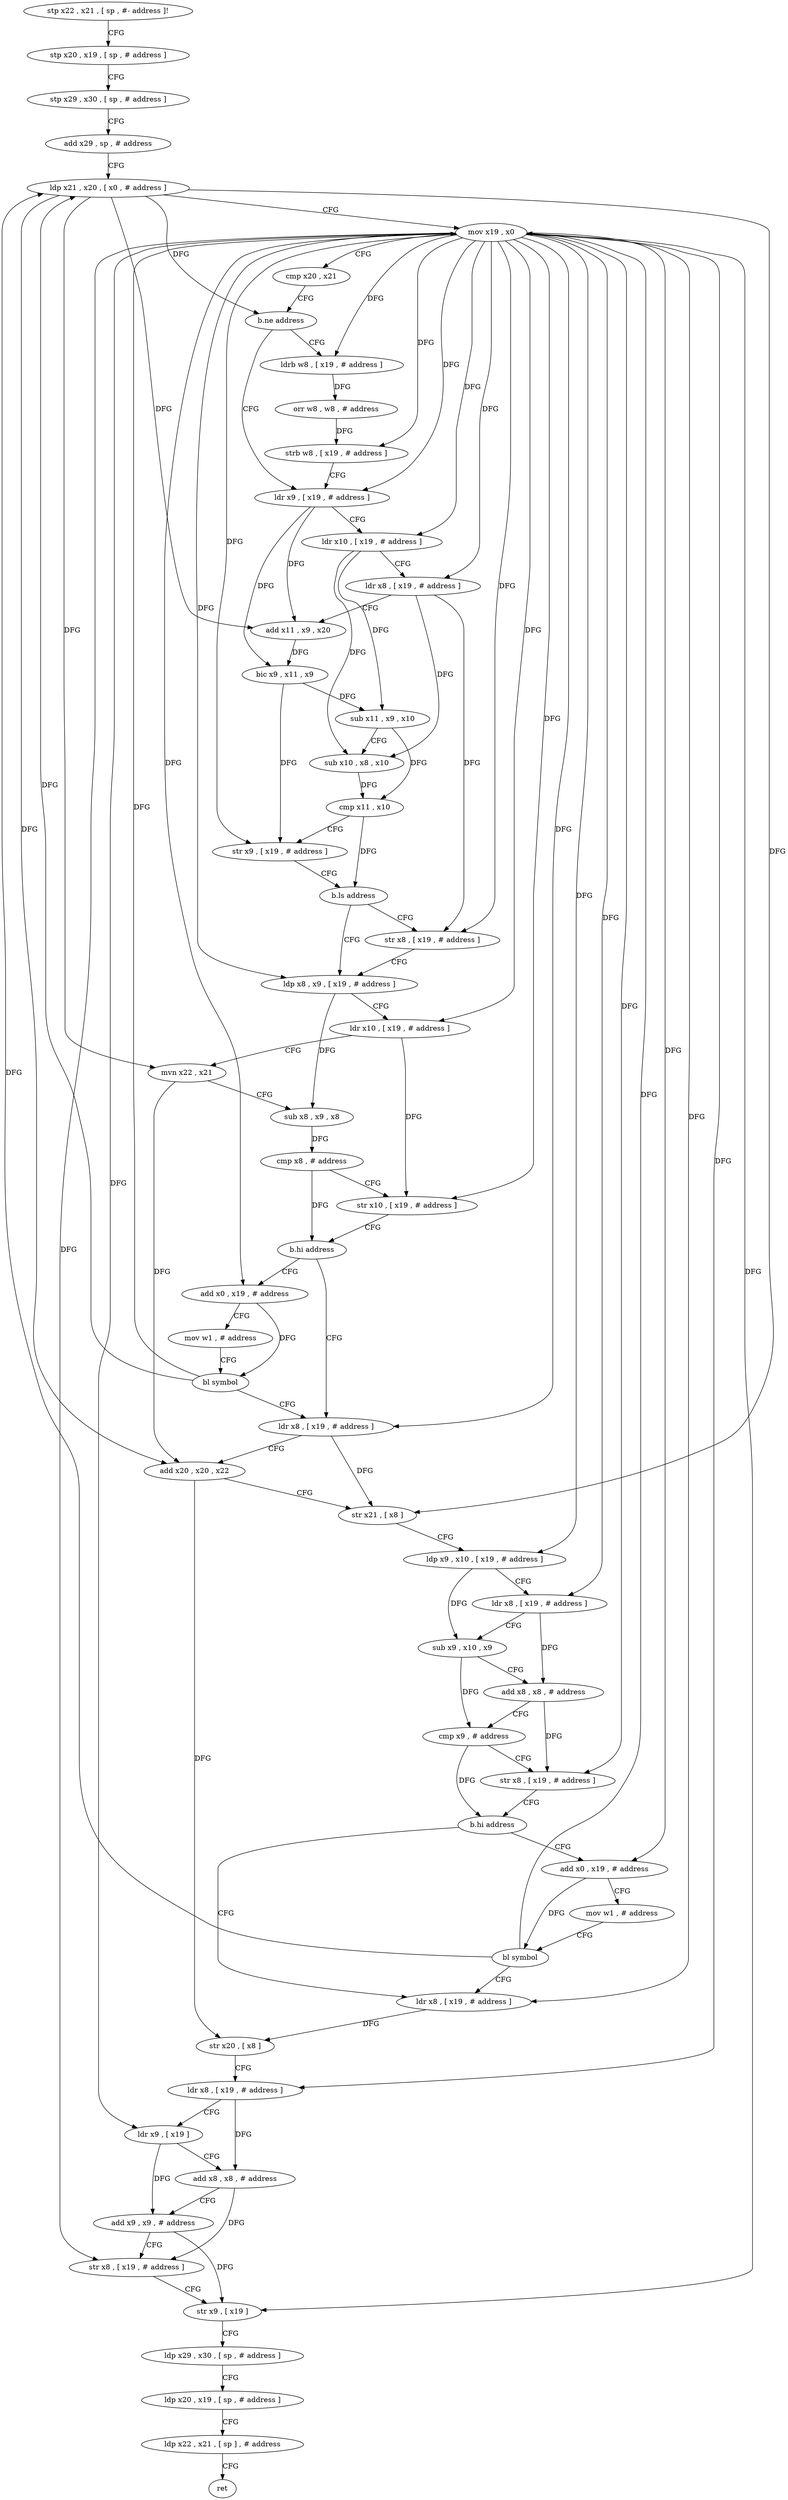 digraph "func" {
"4219528" [label = "stp x22 , x21 , [ sp , #- address ]!" ]
"4219532" [label = "stp x20 , x19 , [ sp , # address ]" ]
"4219536" [label = "stp x29 , x30 , [ sp , # address ]" ]
"4219540" [label = "add x29 , sp , # address" ]
"4219544" [label = "ldp x21 , x20 , [ x0 , # address ]" ]
"4219548" [label = "mov x19 , x0" ]
"4219552" [label = "cmp x20 , x21" ]
"4219556" [label = "b.ne address" ]
"4219572" [label = "ldr x9 , [ x19 , # address ]" ]
"4219560" [label = "ldrb w8 , [ x19 , # address ]" ]
"4219576" [label = "ldr x10 , [ x19 , # address ]" ]
"4219580" [label = "ldr x8 , [ x19 , # address ]" ]
"4219584" [label = "add x11 , x9 , x20" ]
"4219588" [label = "bic x9 , x11 , x9" ]
"4219592" [label = "sub x11 , x9 , x10" ]
"4219596" [label = "sub x10 , x8 , x10" ]
"4219600" [label = "cmp x11 , x10" ]
"4219604" [label = "str x9 , [ x19 , # address ]" ]
"4219608" [label = "b.ls address" ]
"4219616" [label = "ldp x8 , x9 , [ x19 , # address ]" ]
"4219612" [label = "str x8 , [ x19 , # address ]" ]
"4219564" [label = "orr w8 , w8 , # address" ]
"4219568" [label = "strb w8 , [ x19 , # address ]" ]
"4219620" [label = "ldr x10 , [ x19 , # address ]" ]
"4219624" [label = "mvn x22 , x21" ]
"4219628" [label = "sub x8 , x9 , x8" ]
"4219632" [label = "cmp x8 , # address" ]
"4219636" [label = "str x10 , [ x19 , # address ]" ]
"4219640" [label = "b.hi address" ]
"4219656" [label = "ldr x8 , [ x19 , # address ]" ]
"4219644" [label = "add x0 , x19 , # address" ]
"4219660" [label = "add x20 , x20 , x22" ]
"4219664" [label = "str x21 , [ x8 ]" ]
"4219668" [label = "ldp x9 , x10 , [ x19 , # address ]" ]
"4219672" [label = "ldr x8 , [ x19 , # address ]" ]
"4219676" [label = "sub x9 , x10 , x9" ]
"4219680" [label = "add x8 , x8 , # address" ]
"4219684" [label = "cmp x9 , # address" ]
"4219688" [label = "str x8 , [ x19 , # address ]" ]
"4219692" [label = "b.hi address" ]
"4219708" [label = "ldr x8 , [ x19 , # address ]" ]
"4219696" [label = "add x0 , x19 , # address" ]
"4219648" [label = "mov w1 , # address" ]
"4219652" [label = "bl symbol" ]
"4219712" [label = "str x20 , [ x8 ]" ]
"4219716" [label = "ldr x8 , [ x19 , # address ]" ]
"4219720" [label = "ldr x9 , [ x19 ]" ]
"4219724" [label = "add x8 , x8 , # address" ]
"4219728" [label = "add x9 , x9 , # address" ]
"4219732" [label = "str x8 , [ x19 , # address ]" ]
"4219736" [label = "str x9 , [ x19 ]" ]
"4219740" [label = "ldp x29 , x30 , [ sp , # address ]" ]
"4219744" [label = "ldp x20 , x19 , [ sp , # address ]" ]
"4219748" [label = "ldp x22 , x21 , [ sp ] , # address" ]
"4219752" [label = "ret" ]
"4219700" [label = "mov w1 , # address" ]
"4219704" [label = "bl symbol" ]
"4219528" -> "4219532" [ label = "CFG" ]
"4219532" -> "4219536" [ label = "CFG" ]
"4219536" -> "4219540" [ label = "CFG" ]
"4219540" -> "4219544" [ label = "CFG" ]
"4219544" -> "4219548" [ label = "CFG" ]
"4219544" -> "4219556" [ label = "DFG" ]
"4219544" -> "4219624" [ label = "DFG" ]
"4219544" -> "4219664" [ label = "DFG" ]
"4219544" -> "4219584" [ label = "DFG" ]
"4219544" -> "4219660" [ label = "DFG" ]
"4219548" -> "4219552" [ label = "CFG" ]
"4219548" -> "4219572" [ label = "DFG" ]
"4219548" -> "4219576" [ label = "DFG" ]
"4219548" -> "4219580" [ label = "DFG" ]
"4219548" -> "4219604" [ label = "DFG" ]
"4219548" -> "4219560" [ label = "DFG" ]
"4219548" -> "4219568" [ label = "DFG" ]
"4219548" -> "4219616" [ label = "DFG" ]
"4219548" -> "4219620" [ label = "DFG" ]
"4219548" -> "4219636" [ label = "DFG" ]
"4219548" -> "4219612" [ label = "DFG" ]
"4219548" -> "4219656" [ label = "DFG" ]
"4219548" -> "4219668" [ label = "DFG" ]
"4219548" -> "4219672" [ label = "DFG" ]
"4219548" -> "4219688" [ label = "DFG" ]
"4219548" -> "4219644" [ label = "DFG" ]
"4219548" -> "4219708" [ label = "DFG" ]
"4219548" -> "4219716" [ label = "DFG" ]
"4219548" -> "4219720" [ label = "DFG" ]
"4219548" -> "4219732" [ label = "DFG" ]
"4219548" -> "4219736" [ label = "DFG" ]
"4219548" -> "4219696" [ label = "DFG" ]
"4219552" -> "4219556" [ label = "CFG" ]
"4219556" -> "4219572" [ label = "CFG" ]
"4219556" -> "4219560" [ label = "CFG" ]
"4219572" -> "4219576" [ label = "CFG" ]
"4219572" -> "4219584" [ label = "DFG" ]
"4219572" -> "4219588" [ label = "DFG" ]
"4219560" -> "4219564" [ label = "DFG" ]
"4219576" -> "4219580" [ label = "CFG" ]
"4219576" -> "4219592" [ label = "DFG" ]
"4219576" -> "4219596" [ label = "DFG" ]
"4219580" -> "4219584" [ label = "CFG" ]
"4219580" -> "4219596" [ label = "DFG" ]
"4219580" -> "4219612" [ label = "DFG" ]
"4219584" -> "4219588" [ label = "DFG" ]
"4219588" -> "4219592" [ label = "DFG" ]
"4219588" -> "4219604" [ label = "DFG" ]
"4219592" -> "4219596" [ label = "CFG" ]
"4219592" -> "4219600" [ label = "DFG" ]
"4219596" -> "4219600" [ label = "DFG" ]
"4219600" -> "4219604" [ label = "CFG" ]
"4219600" -> "4219608" [ label = "DFG" ]
"4219604" -> "4219608" [ label = "CFG" ]
"4219608" -> "4219616" [ label = "CFG" ]
"4219608" -> "4219612" [ label = "CFG" ]
"4219616" -> "4219620" [ label = "CFG" ]
"4219616" -> "4219628" [ label = "DFG" ]
"4219612" -> "4219616" [ label = "CFG" ]
"4219564" -> "4219568" [ label = "DFG" ]
"4219568" -> "4219572" [ label = "CFG" ]
"4219620" -> "4219624" [ label = "CFG" ]
"4219620" -> "4219636" [ label = "DFG" ]
"4219624" -> "4219628" [ label = "CFG" ]
"4219624" -> "4219660" [ label = "DFG" ]
"4219628" -> "4219632" [ label = "DFG" ]
"4219632" -> "4219636" [ label = "CFG" ]
"4219632" -> "4219640" [ label = "DFG" ]
"4219636" -> "4219640" [ label = "CFG" ]
"4219640" -> "4219656" [ label = "CFG" ]
"4219640" -> "4219644" [ label = "CFG" ]
"4219656" -> "4219660" [ label = "CFG" ]
"4219656" -> "4219664" [ label = "DFG" ]
"4219644" -> "4219648" [ label = "CFG" ]
"4219644" -> "4219652" [ label = "DFG" ]
"4219660" -> "4219664" [ label = "CFG" ]
"4219660" -> "4219712" [ label = "DFG" ]
"4219664" -> "4219668" [ label = "CFG" ]
"4219668" -> "4219672" [ label = "CFG" ]
"4219668" -> "4219676" [ label = "DFG" ]
"4219672" -> "4219676" [ label = "CFG" ]
"4219672" -> "4219680" [ label = "DFG" ]
"4219676" -> "4219680" [ label = "CFG" ]
"4219676" -> "4219684" [ label = "DFG" ]
"4219680" -> "4219684" [ label = "CFG" ]
"4219680" -> "4219688" [ label = "DFG" ]
"4219684" -> "4219688" [ label = "CFG" ]
"4219684" -> "4219692" [ label = "DFG" ]
"4219688" -> "4219692" [ label = "CFG" ]
"4219692" -> "4219708" [ label = "CFG" ]
"4219692" -> "4219696" [ label = "CFG" ]
"4219708" -> "4219712" [ label = "DFG" ]
"4219696" -> "4219700" [ label = "CFG" ]
"4219696" -> "4219704" [ label = "DFG" ]
"4219648" -> "4219652" [ label = "CFG" ]
"4219652" -> "4219656" [ label = "CFG" ]
"4219652" -> "4219544" [ label = "DFG" ]
"4219652" -> "4219548" [ label = "DFG" ]
"4219712" -> "4219716" [ label = "CFG" ]
"4219716" -> "4219720" [ label = "CFG" ]
"4219716" -> "4219724" [ label = "DFG" ]
"4219720" -> "4219724" [ label = "CFG" ]
"4219720" -> "4219728" [ label = "DFG" ]
"4219724" -> "4219728" [ label = "CFG" ]
"4219724" -> "4219732" [ label = "DFG" ]
"4219728" -> "4219732" [ label = "CFG" ]
"4219728" -> "4219736" [ label = "DFG" ]
"4219732" -> "4219736" [ label = "CFG" ]
"4219736" -> "4219740" [ label = "CFG" ]
"4219740" -> "4219744" [ label = "CFG" ]
"4219744" -> "4219748" [ label = "CFG" ]
"4219748" -> "4219752" [ label = "CFG" ]
"4219700" -> "4219704" [ label = "CFG" ]
"4219704" -> "4219708" [ label = "CFG" ]
"4219704" -> "4219544" [ label = "DFG" ]
"4219704" -> "4219548" [ label = "DFG" ]
}
